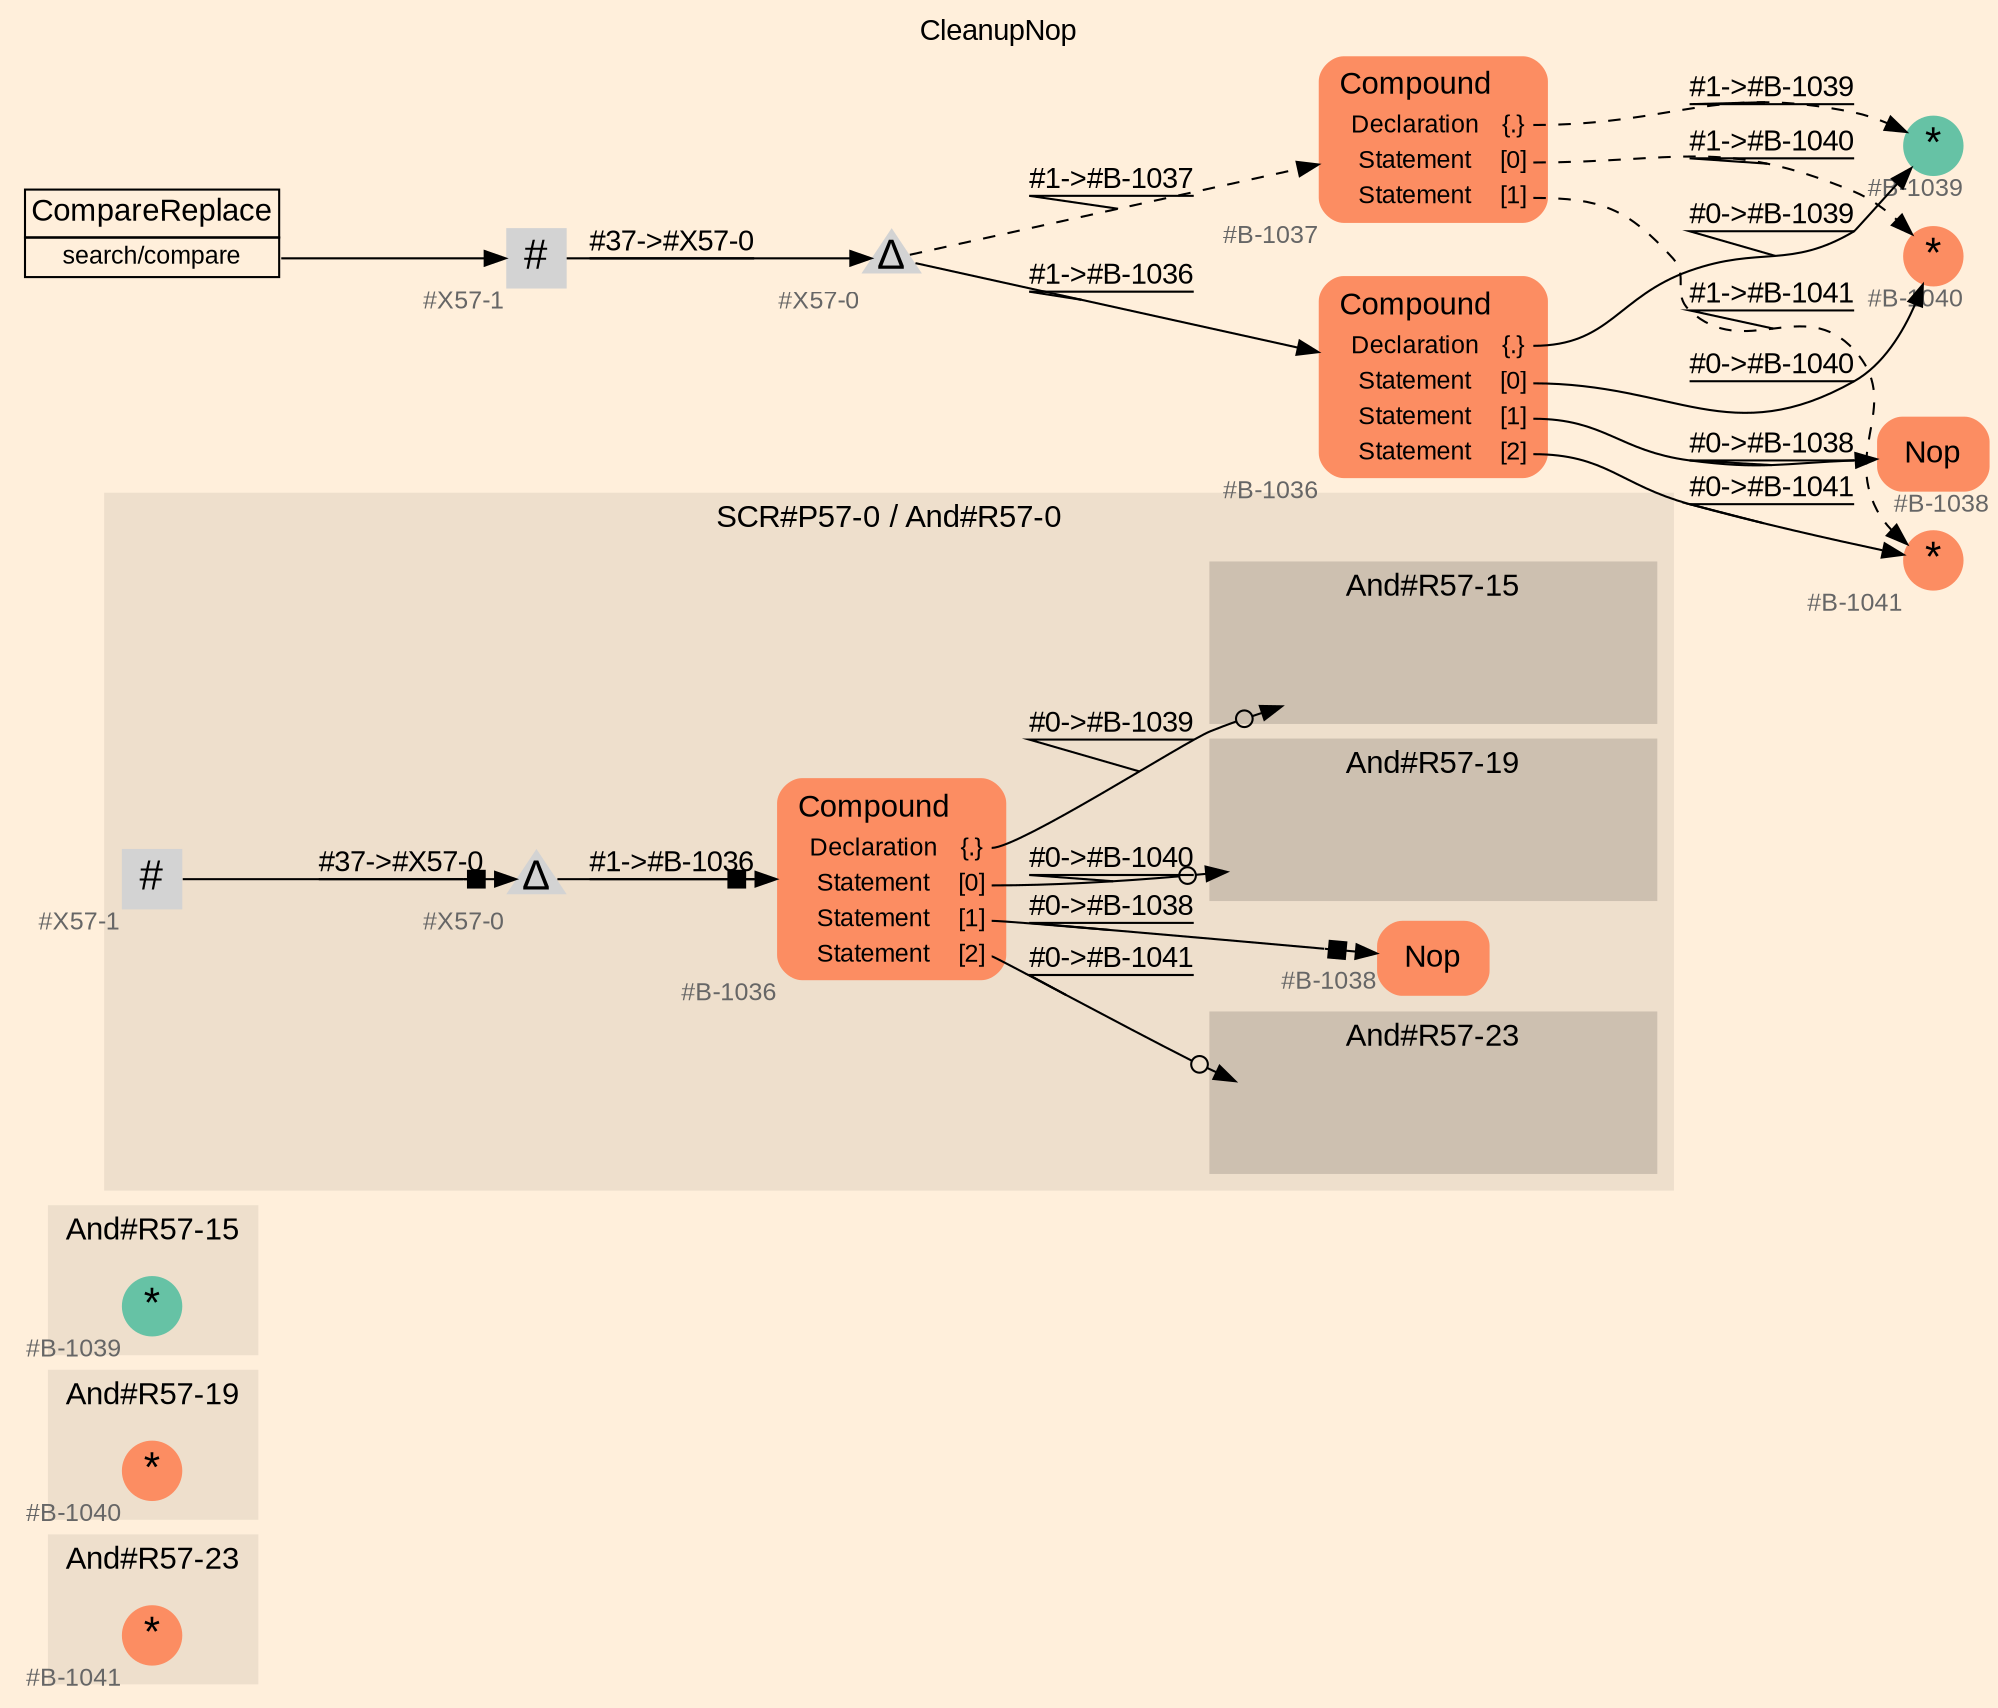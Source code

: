 digraph "CleanupNop" {
label = "CleanupNop"
labelloc = t
graph [
    rankdir = "LR"
    ranksep = 0.3
    bgcolor = antiquewhite1
    color = black
    fontcolor = black
    fontname = "Arial"
];
node [
    fontname = "Arial"
];
edge [
    fontname = "Arial"
];

// -------------------- figure And#R57-23 --------------------
// -------- region And#R57-23 ----------
subgraph "clusterAnd#R57-23" {
    label = "And#R57-23"
    style = "filled"
    color = antiquewhite2
    fontsize = "15"
    // -------- block And#R57-23/#B-1041 ----------
    "And#R57-23/#B-1041" [
        fillcolor = "/set28/2"
        xlabel = "#B-1041"
        fontsize = "12"
        fontcolor = grey40
        shape = "circle"
        label = <<FONT COLOR="black" POINT-SIZE="20">*</FONT>>
        style = "filled"
        penwidth = 0.0
        fixedsize = true
        width = 0.4
        height = 0.4
    ];
    
}


// -------------------- figure And#R57-19 --------------------
// -------- region And#R57-19 ----------
subgraph "clusterAnd#R57-19" {
    label = "And#R57-19"
    style = "filled"
    color = antiquewhite2
    fontsize = "15"
    // -------- block And#R57-19/#B-1040 ----------
    "And#R57-19/#B-1040" [
        fillcolor = "/set28/2"
        xlabel = "#B-1040"
        fontsize = "12"
        fontcolor = grey40
        shape = "circle"
        label = <<FONT COLOR="black" POINT-SIZE="20">*</FONT>>
        style = "filled"
        penwidth = 0.0
        fixedsize = true
        width = 0.4
        height = 0.4
    ];
    
}


// -------------------- figure And#R57-15 --------------------
// -------- region And#R57-15 ----------
subgraph "clusterAnd#R57-15" {
    label = "And#R57-15"
    style = "filled"
    color = antiquewhite2
    fontsize = "15"
    // -------- block And#R57-15/#B-1039 ----------
    "And#R57-15/#B-1039" [
        fillcolor = "/set28/1"
        xlabel = "#B-1039"
        fontsize = "12"
        fontcolor = grey40
        shape = "circle"
        label = <<FONT COLOR="black" POINT-SIZE="20">*</FONT>>
        style = "filled"
        penwidth = 0.0
        fixedsize = true
        width = 0.4
        height = 0.4
    ];
    
}


// -------------------- figure And#R57-0 --------------------
// -------- region And#R57-0 ----------
subgraph "clusterAnd#R57-0" {
    label = "SCR#P57-0 / And#R57-0"
    style = "filled"
    color = antiquewhite2
    fontsize = "15"
    // -------- block And#R57-0/#B-1036 ----------
    "And#R57-0/#B-1036" [
        fillcolor = "/set28/2"
        xlabel = "#B-1036"
        fontsize = "12"
        fontcolor = grey40
        shape = "plaintext"
        label = <<TABLE BORDER="0" CELLBORDER="0" CELLSPACING="0">
         <TR><TD><FONT COLOR="black" POINT-SIZE="15">Compound</FONT></TD></TR>
         <TR><TD><FONT COLOR="black" POINT-SIZE="12">Declaration</FONT></TD><TD PORT="port0"><FONT COLOR="black" POINT-SIZE="12">{.}</FONT></TD></TR>
         <TR><TD><FONT COLOR="black" POINT-SIZE="12">Statement</FONT></TD><TD PORT="port1"><FONT COLOR="black" POINT-SIZE="12">[0]</FONT></TD></TR>
         <TR><TD><FONT COLOR="black" POINT-SIZE="12">Statement</FONT></TD><TD PORT="port2"><FONT COLOR="black" POINT-SIZE="12">[1]</FONT></TD></TR>
         <TR><TD><FONT COLOR="black" POINT-SIZE="12">Statement</FONT></TD><TD PORT="port3"><FONT COLOR="black" POINT-SIZE="12">[2]</FONT></TD></TR>
        </TABLE>>
        style = "rounded,filled"
    ];
    
    // -------- block And#R57-0/#B-1038 ----------
    "And#R57-0/#B-1038" [
        fillcolor = "/set28/2"
        xlabel = "#B-1038"
        fontsize = "12"
        fontcolor = grey40
        shape = "plaintext"
        label = <<TABLE BORDER="0" CELLBORDER="0" CELLSPACING="0">
         <TR><TD><FONT COLOR="black" POINT-SIZE="15">Nop</FONT></TD></TR>
        </TABLE>>
        style = "rounded,filled"
    ];
    
    // -------- block And#R57-0/#X57-0 ----------
    "And#R57-0/#X57-0" [
        xlabel = "#X57-0"
        fontsize = "12"
        fontcolor = grey40
        shape = "triangle"
        label = <<FONT COLOR="black" POINT-SIZE="20">Δ</FONT>>
        style = "filled"
        penwidth = 0.0
        fixedsize = true
        width = 0.4
        height = 0.4
    ];
    
    // -------- block And#R57-0/#X57-1 ----------
    "And#R57-0/#X57-1" [
        xlabel = "#X57-1"
        fontsize = "12"
        fontcolor = grey40
        shape = "square"
        label = <<FONT COLOR="black" POINT-SIZE="20">#</FONT>>
        style = "filled"
        penwidth = 0.0
        fixedsize = true
        width = 0.4
        height = 0.4
    ];
    
    // -------- region And#R57-0/And#R57-15 ----------
    subgraph "clusterAnd#R57-0/And#R57-15" {
        label = "And#R57-15"
        style = "filled"
        color = antiquewhite3
        fontsize = "15"
        // -------- block And#R57-0/And#R57-15/#B-1039 ----------
        "And#R57-0/And#R57-15/#B-1039" [
            fillcolor = "/set28/1"
            xlabel = "#B-1039"
            fontsize = "12"
            fontcolor = grey40
            shape = "none"
            style = "invisible"
        ];
        
    }
    
    // -------- region And#R57-0/And#R57-19 ----------
    subgraph "clusterAnd#R57-0/And#R57-19" {
        label = "And#R57-19"
        style = "filled"
        color = antiquewhite3
        fontsize = "15"
        // -------- block And#R57-0/And#R57-19/#B-1040 ----------
        "And#R57-0/And#R57-19/#B-1040" [
            fillcolor = "/set28/2"
            xlabel = "#B-1040"
            fontsize = "12"
            fontcolor = grey40
            shape = "none"
            style = "invisible"
        ];
        
    }
    
    // -------- region And#R57-0/And#R57-23 ----------
    subgraph "clusterAnd#R57-0/And#R57-23" {
        label = "And#R57-23"
        style = "filled"
        color = antiquewhite3
        fontsize = "15"
        // -------- block And#R57-0/And#R57-23/#B-1041 ----------
        "And#R57-0/And#R57-23/#B-1041" [
            fillcolor = "/set28/2"
            xlabel = "#B-1041"
            fontsize = "12"
            fontcolor = grey40
            shape = "none"
            style = "invisible"
        ];
        
    }
    
}

"And#R57-0/#B-1036":port0 -> "And#R57-0/And#R57-15/#B-1039" [
    arrowhead="normalnoneodot"
    label = "#0-&gt;#B-1039"
    decorate = true
    color = black
    fontcolor = black
];

"And#R57-0/#B-1036":port1 -> "And#R57-0/And#R57-19/#B-1040" [
    arrowhead="normalnoneodot"
    label = "#0-&gt;#B-1040"
    decorate = true
    color = black
    fontcolor = black
];

"And#R57-0/#B-1036":port2 -> "And#R57-0/#B-1038" [
    arrowhead="normalnonebox"
    label = "#0-&gt;#B-1038"
    decorate = true
    color = black
    fontcolor = black
];

"And#R57-0/#B-1036":port3 -> "And#R57-0/And#R57-23/#B-1041" [
    arrowhead="normalnoneodot"
    label = "#0-&gt;#B-1041"
    decorate = true
    color = black
    fontcolor = black
];

"And#R57-0/#X57-0" -> "And#R57-0/#B-1036" [
    arrowhead="normalnonebox"
    label = "#1-&gt;#B-1036"
    decorate = true
    color = black
    fontcolor = black
];

"And#R57-0/#X57-1" -> "And#R57-0/#X57-0" [
    arrowhead="normalnonebox"
    label = "#37-&gt;#X57-0"
    decorate = true
    color = black
    fontcolor = black
];


// -------------------- transformation figure --------------------
// -------- block CR#X57-2 ----------
"CR#X57-2" [
    fillcolor = antiquewhite1
    fontsize = "12"
    fontcolor = grey40
    shape = "plaintext"
    label = <<TABLE BORDER="0" CELLBORDER="1" CELLSPACING="0">
     <TR><TD><FONT COLOR="black" POINT-SIZE="15">CompareReplace</FONT></TD></TR>
     <TR><TD PORT="port0"><FONT COLOR="black" POINT-SIZE="12">search/compare</FONT></TD></TR>
    </TABLE>>
    style = "filled"
    color = black
];

// -------- block #X57-1 ----------
"#X57-1" [
    xlabel = "#X57-1"
    fontsize = "12"
    fontcolor = grey40
    shape = "square"
    label = <<FONT COLOR="black" POINT-SIZE="20">#</FONT>>
    style = "filled"
    penwidth = 0.0
    fixedsize = true
    width = 0.4
    height = 0.4
];

// -------- block #X57-0 ----------
"#X57-0" [
    xlabel = "#X57-0"
    fontsize = "12"
    fontcolor = grey40
    shape = "triangle"
    label = <<FONT COLOR="black" POINT-SIZE="20">Δ</FONT>>
    style = "filled"
    penwidth = 0.0
    fixedsize = true
    width = 0.4
    height = 0.4
];

// -------- block #B-1036 ----------
"#B-1036" [
    fillcolor = "/set28/2"
    xlabel = "#B-1036"
    fontsize = "12"
    fontcolor = grey40
    shape = "plaintext"
    label = <<TABLE BORDER="0" CELLBORDER="0" CELLSPACING="0">
     <TR><TD><FONT COLOR="black" POINT-SIZE="15">Compound</FONT></TD></TR>
     <TR><TD><FONT COLOR="black" POINT-SIZE="12">Declaration</FONT></TD><TD PORT="port0"><FONT COLOR="black" POINT-SIZE="12">{.}</FONT></TD></TR>
     <TR><TD><FONT COLOR="black" POINT-SIZE="12">Statement</FONT></TD><TD PORT="port1"><FONT COLOR="black" POINT-SIZE="12">[0]</FONT></TD></TR>
     <TR><TD><FONT COLOR="black" POINT-SIZE="12">Statement</FONT></TD><TD PORT="port2"><FONT COLOR="black" POINT-SIZE="12">[1]</FONT></TD></TR>
     <TR><TD><FONT COLOR="black" POINT-SIZE="12">Statement</FONT></TD><TD PORT="port3"><FONT COLOR="black" POINT-SIZE="12">[2]</FONT></TD></TR>
    </TABLE>>
    style = "rounded,filled"
];

// -------- block #B-1039 ----------
"#B-1039" [
    fillcolor = "/set28/1"
    xlabel = "#B-1039"
    fontsize = "12"
    fontcolor = grey40
    shape = "circle"
    label = <<FONT COLOR="black" POINT-SIZE="20">*</FONT>>
    style = "filled"
    penwidth = 0.0
    fixedsize = true
    width = 0.4
    height = 0.4
];

// -------- block #B-1040 ----------
"#B-1040" [
    fillcolor = "/set28/2"
    xlabel = "#B-1040"
    fontsize = "12"
    fontcolor = grey40
    shape = "circle"
    label = <<FONT COLOR="black" POINT-SIZE="20">*</FONT>>
    style = "filled"
    penwidth = 0.0
    fixedsize = true
    width = 0.4
    height = 0.4
];

// -------- block #B-1038 ----------
"#B-1038" [
    fillcolor = "/set28/2"
    xlabel = "#B-1038"
    fontsize = "12"
    fontcolor = grey40
    shape = "plaintext"
    label = <<TABLE BORDER="0" CELLBORDER="0" CELLSPACING="0">
     <TR><TD><FONT COLOR="black" POINT-SIZE="15">Nop</FONT></TD></TR>
    </TABLE>>
    style = "rounded,filled"
];

// -------- block #B-1041 ----------
"#B-1041" [
    fillcolor = "/set28/2"
    xlabel = "#B-1041"
    fontsize = "12"
    fontcolor = grey40
    shape = "circle"
    label = <<FONT COLOR="black" POINT-SIZE="20">*</FONT>>
    style = "filled"
    penwidth = 0.0
    fixedsize = true
    width = 0.4
    height = 0.4
];

// -------- block #B-1037 ----------
"#B-1037" [
    fillcolor = "/set28/2"
    xlabel = "#B-1037"
    fontsize = "12"
    fontcolor = grey40
    shape = "plaintext"
    label = <<TABLE BORDER="0" CELLBORDER="0" CELLSPACING="0">
     <TR><TD><FONT COLOR="black" POINT-SIZE="15">Compound</FONT></TD></TR>
     <TR><TD><FONT COLOR="black" POINT-SIZE="12">Declaration</FONT></TD><TD PORT="port0"><FONT COLOR="black" POINT-SIZE="12">{.}</FONT></TD></TR>
     <TR><TD><FONT COLOR="black" POINT-SIZE="12">Statement</FONT></TD><TD PORT="port1"><FONT COLOR="black" POINT-SIZE="12">[0]</FONT></TD></TR>
     <TR><TD><FONT COLOR="black" POINT-SIZE="12">Statement</FONT></TD><TD PORT="port2"><FONT COLOR="black" POINT-SIZE="12">[1]</FONT></TD></TR>
    </TABLE>>
    style = "rounded,filled"
];

"CR#X57-2":port0 -> "#X57-1" [
    label = ""
    decorate = true
    color = black
    fontcolor = black
];

"#X57-1" -> "#X57-0" [
    label = "#37-&gt;#X57-0"
    decorate = true
    color = black
    fontcolor = black
];

"#X57-0" -> "#B-1036" [
    label = "#1-&gt;#B-1036"
    decorate = true
    color = black
    fontcolor = black
];

"#X57-0" -> "#B-1037" [
    style="dashed"
    label = "#1-&gt;#B-1037"
    decorate = true
    color = black
    fontcolor = black
];

"#B-1036":port0 -> "#B-1039" [
    label = "#0-&gt;#B-1039"
    decorate = true
    color = black
    fontcolor = black
];

"#B-1036":port1 -> "#B-1040" [
    label = "#0-&gt;#B-1040"
    decorate = true
    color = black
    fontcolor = black
];

"#B-1036":port2 -> "#B-1038" [
    label = "#0-&gt;#B-1038"
    decorate = true
    color = black
    fontcolor = black
];

"#B-1036":port3 -> "#B-1041" [
    label = "#0-&gt;#B-1041"
    decorate = true
    color = black
    fontcolor = black
];

"#B-1037":port0 -> "#B-1039" [
    style="dashed"
    label = "#1-&gt;#B-1039"
    decorate = true
    color = black
    fontcolor = black
];

"#B-1037":port1 -> "#B-1040" [
    style="dashed"
    label = "#1-&gt;#B-1040"
    decorate = true
    color = black
    fontcolor = black
];

"#B-1037":port2 -> "#B-1041" [
    style="dashed"
    label = "#1-&gt;#B-1041"
    decorate = true
    color = black
    fontcolor = black
];


}
